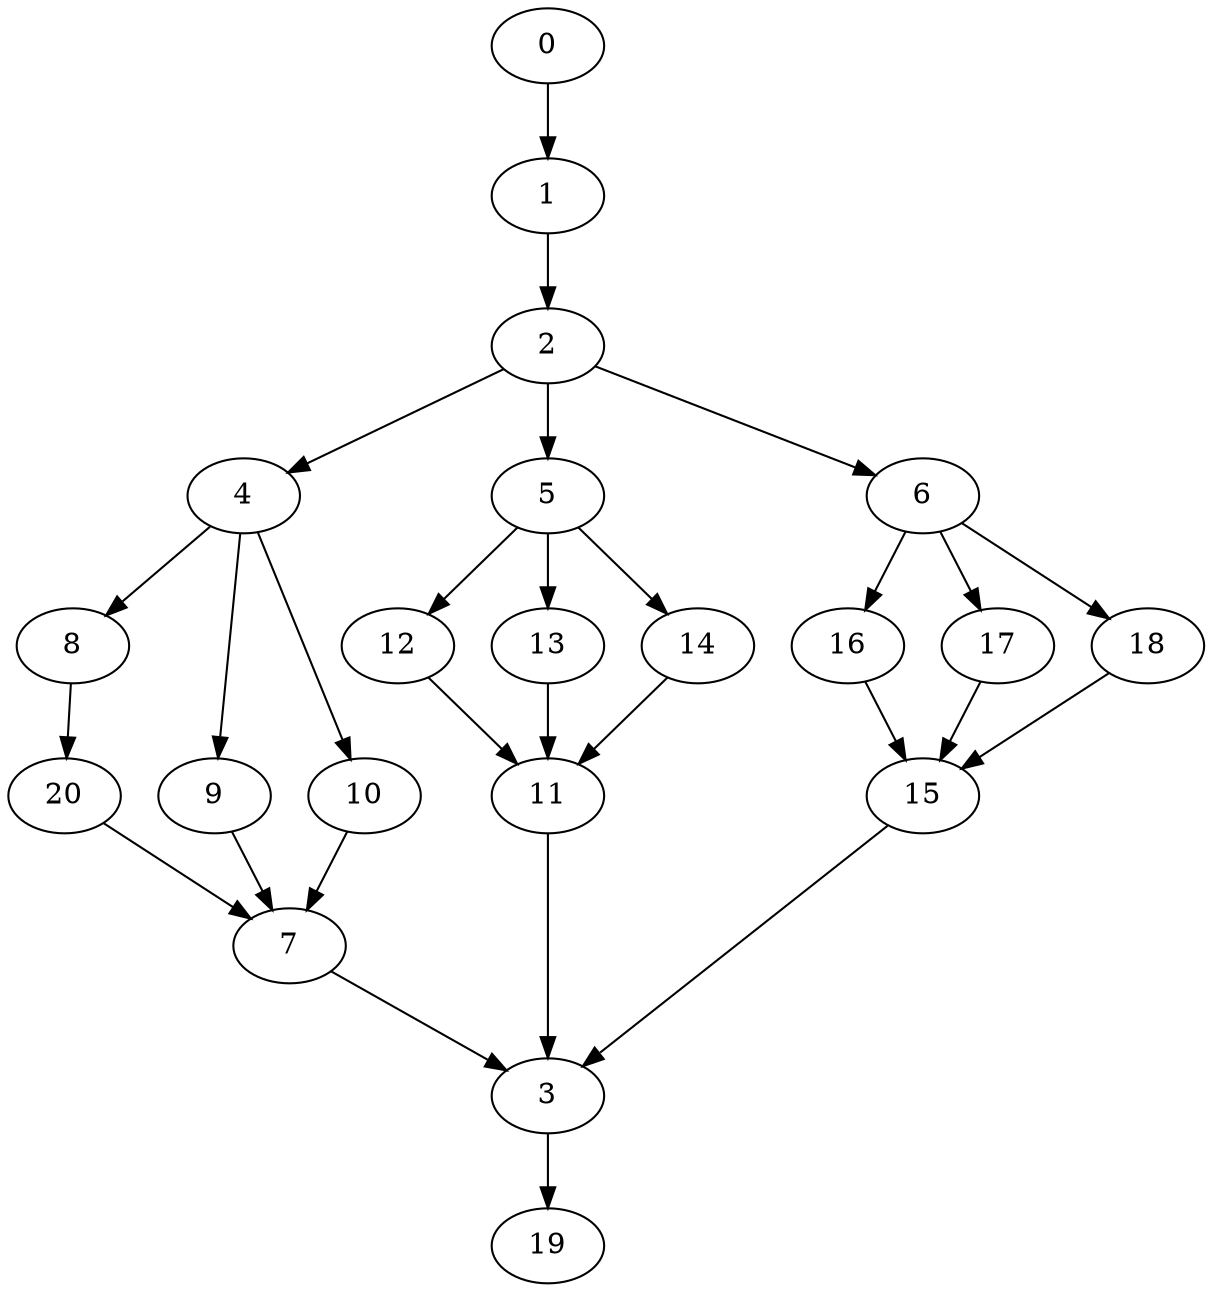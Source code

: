 digraph "SeriesParallel-MaxBf-3_Nodes_21_CCR_0.10_WeightType_Random" {
	0	 [Weight=48];
	1	 [Weight=85];
	0 -> 1	 [Weight=9];
	2	 [Weight=97];
	1 -> 2	 [Weight=7];
	4	 [Weight=121];
	2 -> 4	 [Weight=10];
	5	 [Weight=73];
	2 -> 5	 [Weight=7];
	6	 [Weight=85];
	2 -> 6	 [Weight=8];
	3	 [Weight=24];
	19	 [Weight=73];
	3 -> 19	 [Weight=5];
	8	 [Weight=73];
	4 -> 8	 [Weight=5];
	9	 [Weight=48];
	4 -> 9	 [Weight=6];
	10	 [Weight=73];
	4 -> 10	 [Weight=9];
	12	 [Weight=121];
	5 -> 12	 [Weight=4];
	13	 [Weight=73];
	5 -> 13	 [Weight=9];
	14	 [Weight=97];
	5 -> 14	 [Weight=5];
	16	 [Weight=97];
	6 -> 16	 [Weight=3];
	17	 [Weight=61];
	6 -> 17	 [Weight=3];
	18	 [Weight=61];
	6 -> 18	 [Weight=6];
	7	 [Weight=36];
	7 -> 3	 [Weight=8];
	20	 [Weight=121];
	8 -> 20	 [Weight=4];
	9 -> 7	 [Weight=4];
	10 -> 7	 [Weight=2];
	11	 [Weight=121];
	11 -> 3	 [Weight=8];
	12 -> 11	 [Weight=9];
	13 -> 11	 [Weight=9];
	14 -> 11	 [Weight=6];
	15	 [Weight=73];
	15 -> 3	 [Weight=4];
	16 -> 15	 [Weight=2];
	17 -> 15	 [Weight=4];
	18 -> 15	 [Weight=7];
	20 -> 7	 [Weight=3];
}

